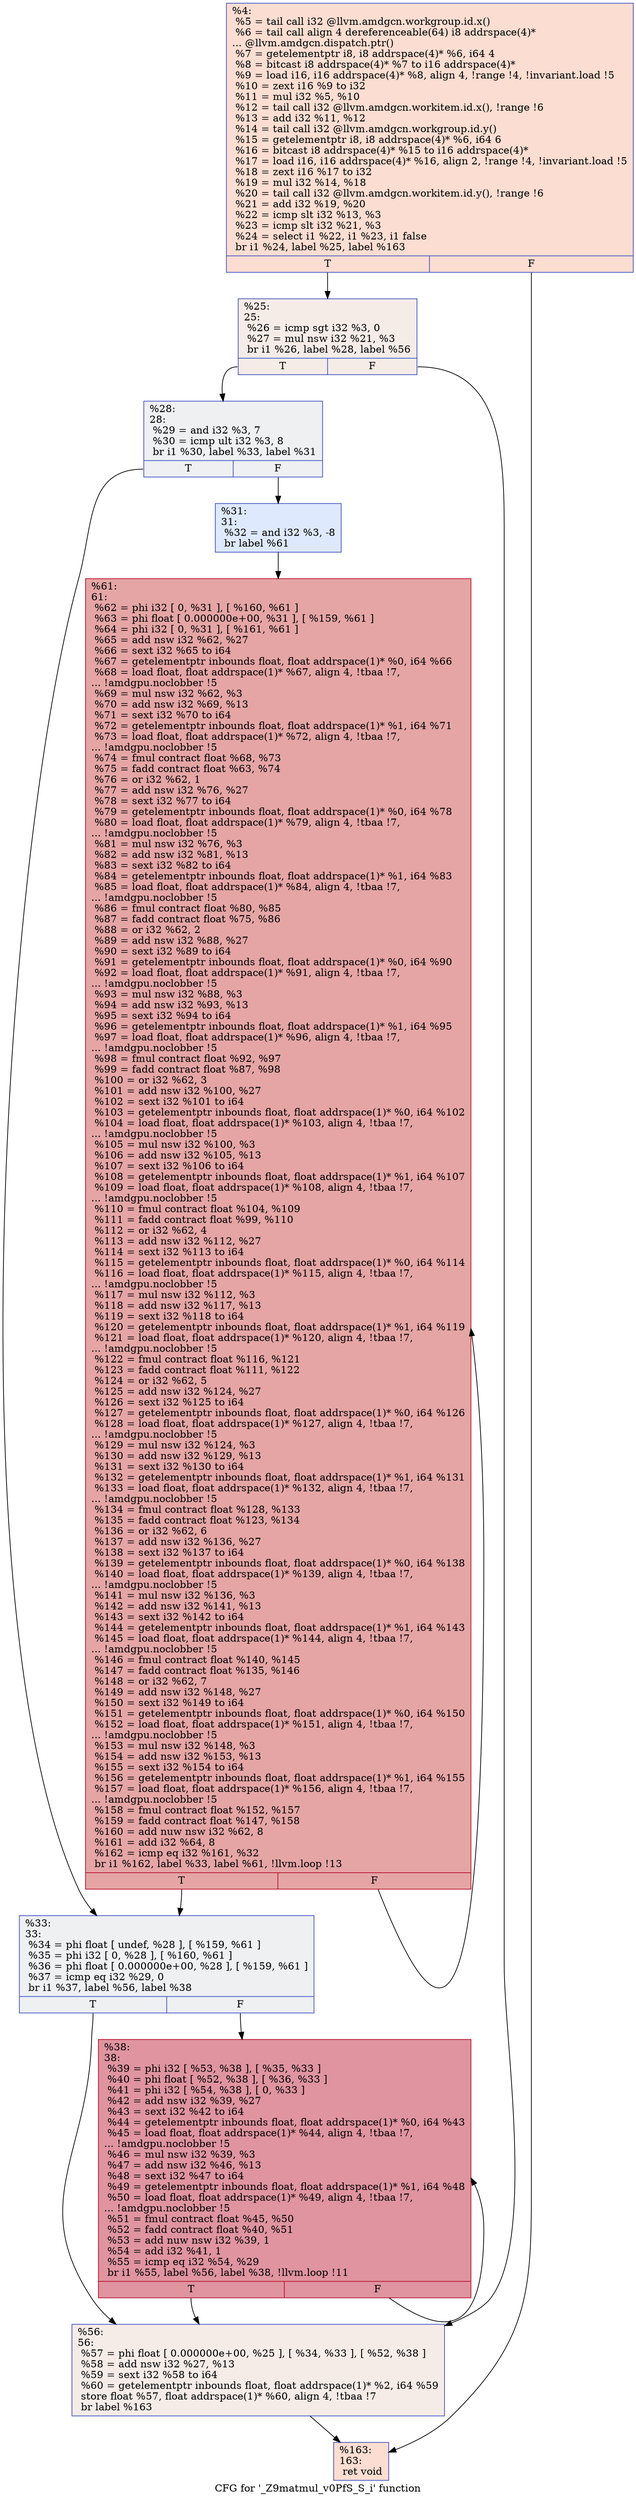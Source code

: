 digraph "CFG for '_Z9matmul_v0PfS_S_i' function" {
	label="CFG for '_Z9matmul_v0PfS_S_i' function";

	Node0x5830c30 [shape=record,color="#3d50c3ff", style=filled, fillcolor="#f7b39670",label="{%4:\l  %5 = tail call i32 @llvm.amdgcn.workgroup.id.x()\l  %6 = tail call align 4 dereferenceable(64) i8 addrspace(4)*\l... @llvm.amdgcn.dispatch.ptr()\l  %7 = getelementptr i8, i8 addrspace(4)* %6, i64 4\l  %8 = bitcast i8 addrspace(4)* %7 to i16 addrspace(4)*\l  %9 = load i16, i16 addrspace(4)* %8, align 4, !range !4, !invariant.load !5\l  %10 = zext i16 %9 to i32\l  %11 = mul i32 %5, %10\l  %12 = tail call i32 @llvm.amdgcn.workitem.id.x(), !range !6\l  %13 = add i32 %11, %12\l  %14 = tail call i32 @llvm.amdgcn.workgroup.id.y()\l  %15 = getelementptr i8, i8 addrspace(4)* %6, i64 6\l  %16 = bitcast i8 addrspace(4)* %15 to i16 addrspace(4)*\l  %17 = load i16, i16 addrspace(4)* %16, align 2, !range !4, !invariant.load !5\l  %18 = zext i16 %17 to i32\l  %19 = mul i32 %14, %18\l  %20 = tail call i32 @llvm.amdgcn.workitem.id.y(), !range !6\l  %21 = add i32 %19, %20\l  %22 = icmp slt i32 %13, %3\l  %23 = icmp slt i32 %21, %3\l  %24 = select i1 %22, i1 %23, i1 false\l  br i1 %24, label %25, label %163\l|{<s0>T|<s1>F}}"];
	Node0x5830c30:s0 -> Node0x58346d0;
	Node0x5830c30:s1 -> Node0x5834760;
	Node0x58346d0 [shape=record,color="#3d50c3ff", style=filled, fillcolor="#ead5c970",label="{%25:\l25:                                               \l  %26 = icmp sgt i32 %3, 0\l  %27 = mul nsw i32 %21, %3\l  br i1 %26, label %28, label %56\l|{<s0>T|<s1>F}}"];
	Node0x58346d0:s0 -> Node0x58349f0;
	Node0x58346d0:s1 -> Node0x5834a40;
	Node0x58349f0 [shape=record,color="#3d50c3ff", style=filled, fillcolor="#d9dce170",label="{%28:\l28:                                               \l  %29 = and i32 %3, 7\l  %30 = icmp ult i32 %3, 8\l  br i1 %30, label %33, label %31\l|{<s0>T|<s1>F}}"];
	Node0x58349f0:s0 -> Node0x5834d00;
	Node0x58349f0:s1 -> Node0x5834d50;
	Node0x5834d50 [shape=record,color="#3d50c3ff", style=filled, fillcolor="#b5cdfa70",label="{%31:\l31:                                               \l  %32 = and i32 %3, -8\l  br label %61\l}"];
	Node0x5834d50 -> Node0x5832da0;
	Node0x5834d00 [shape=record,color="#3d50c3ff", style=filled, fillcolor="#d9dce170",label="{%33:\l33:                                               \l  %34 = phi float [ undef, %28 ], [ %159, %61 ]\l  %35 = phi i32 [ 0, %28 ], [ %160, %61 ]\l  %36 = phi float [ 0.000000e+00, %28 ], [ %159, %61 ]\l  %37 = icmp eq i32 %29, 0\l  br i1 %37, label %56, label %38\l|{<s0>T|<s1>F}}"];
	Node0x5834d00:s0 -> Node0x5834a40;
	Node0x5834d00:s1 -> Node0x58362d0;
	Node0x58362d0 [shape=record,color="#b70d28ff", style=filled, fillcolor="#b70d2870",label="{%38:\l38:                                               \l  %39 = phi i32 [ %53, %38 ], [ %35, %33 ]\l  %40 = phi float [ %52, %38 ], [ %36, %33 ]\l  %41 = phi i32 [ %54, %38 ], [ 0, %33 ]\l  %42 = add nsw i32 %39, %27\l  %43 = sext i32 %42 to i64\l  %44 = getelementptr inbounds float, float addrspace(1)* %0, i64 %43\l  %45 = load float, float addrspace(1)* %44, align 4, !tbaa !7,\l... !amdgpu.noclobber !5\l  %46 = mul nsw i32 %39, %3\l  %47 = add nsw i32 %46, %13\l  %48 = sext i32 %47 to i64\l  %49 = getelementptr inbounds float, float addrspace(1)* %1, i64 %48\l  %50 = load float, float addrspace(1)* %49, align 4, !tbaa !7,\l... !amdgpu.noclobber !5\l  %51 = fmul contract float %45, %50\l  %52 = fadd contract float %40, %51\l  %53 = add nuw nsw i32 %39, 1\l  %54 = add i32 %41, 1\l  %55 = icmp eq i32 %54, %29\l  br i1 %55, label %56, label %38, !llvm.loop !11\l|{<s0>T|<s1>F}}"];
	Node0x58362d0:s0 -> Node0x5834a40;
	Node0x58362d0:s1 -> Node0x58362d0;
	Node0x5834a40 [shape=record,color="#3d50c3ff", style=filled, fillcolor="#ead5c970",label="{%56:\l56:                                               \l  %57 = phi float [ 0.000000e+00, %25 ], [ %34, %33 ], [ %52, %38 ]\l  %58 = add nsw i32 %27, %13\l  %59 = sext i32 %58 to i64\l  %60 = getelementptr inbounds float, float addrspace(1)* %2, i64 %59\l  store float %57, float addrspace(1)* %60, align 4, !tbaa !7\l  br label %163\l}"];
	Node0x5834a40 -> Node0x5834760;
	Node0x5832da0 [shape=record,color="#b70d28ff", style=filled, fillcolor="#c5333470",label="{%61:\l61:                                               \l  %62 = phi i32 [ 0, %31 ], [ %160, %61 ]\l  %63 = phi float [ 0.000000e+00, %31 ], [ %159, %61 ]\l  %64 = phi i32 [ 0, %31 ], [ %161, %61 ]\l  %65 = add nsw i32 %62, %27\l  %66 = sext i32 %65 to i64\l  %67 = getelementptr inbounds float, float addrspace(1)* %0, i64 %66\l  %68 = load float, float addrspace(1)* %67, align 4, !tbaa !7,\l... !amdgpu.noclobber !5\l  %69 = mul nsw i32 %62, %3\l  %70 = add nsw i32 %69, %13\l  %71 = sext i32 %70 to i64\l  %72 = getelementptr inbounds float, float addrspace(1)* %1, i64 %71\l  %73 = load float, float addrspace(1)* %72, align 4, !tbaa !7,\l... !amdgpu.noclobber !5\l  %74 = fmul contract float %68, %73\l  %75 = fadd contract float %63, %74\l  %76 = or i32 %62, 1\l  %77 = add nsw i32 %76, %27\l  %78 = sext i32 %77 to i64\l  %79 = getelementptr inbounds float, float addrspace(1)* %0, i64 %78\l  %80 = load float, float addrspace(1)* %79, align 4, !tbaa !7,\l... !amdgpu.noclobber !5\l  %81 = mul nsw i32 %76, %3\l  %82 = add nsw i32 %81, %13\l  %83 = sext i32 %82 to i64\l  %84 = getelementptr inbounds float, float addrspace(1)* %1, i64 %83\l  %85 = load float, float addrspace(1)* %84, align 4, !tbaa !7,\l... !amdgpu.noclobber !5\l  %86 = fmul contract float %80, %85\l  %87 = fadd contract float %75, %86\l  %88 = or i32 %62, 2\l  %89 = add nsw i32 %88, %27\l  %90 = sext i32 %89 to i64\l  %91 = getelementptr inbounds float, float addrspace(1)* %0, i64 %90\l  %92 = load float, float addrspace(1)* %91, align 4, !tbaa !7,\l... !amdgpu.noclobber !5\l  %93 = mul nsw i32 %88, %3\l  %94 = add nsw i32 %93, %13\l  %95 = sext i32 %94 to i64\l  %96 = getelementptr inbounds float, float addrspace(1)* %1, i64 %95\l  %97 = load float, float addrspace(1)* %96, align 4, !tbaa !7,\l... !amdgpu.noclobber !5\l  %98 = fmul contract float %92, %97\l  %99 = fadd contract float %87, %98\l  %100 = or i32 %62, 3\l  %101 = add nsw i32 %100, %27\l  %102 = sext i32 %101 to i64\l  %103 = getelementptr inbounds float, float addrspace(1)* %0, i64 %102\l  %104 = load float, float addrspace(1)* %103, align 4, !tbaa !7,\l... !amdgpu.noclobber !5\l  %105 = mul nsw i32 %100, %3\l  %106 = add nsw i32 %105, %13\l  %107 = sext i32 %106 to i64\l  %108 = getelementptr inbounds float, float addrspace(1)* %1, i64 %107\l  %109 = load float, float addrspace(1)* %108, align 4, !tbaa !7,\l... !amdgpu.noclobber !5\l  %110 = fmul contract float %104, %109\l  %111 = fadd contract float %99, %110\l  %112 = or i32 %62, 4\l  %113 = add nsw i32 %112, %27\l  %114 = sext i32 %113 to i64\l  %115 = getelementptr inbounds float, float addrspace(1)* %0, i64 %114\l  %116 = load float, float addrspace(1)* %115, align 4, !tbaa !7,\l... !amdgpu.noclobber !5\l  %117 = mul nsw i32 %112, %3\l  %118 = add nsw i32 %117, %13\l  %119 = sext i32 %118 to i64\l  %120 = getelementptr inbounds float, float addrspace(1)* %1, i64 %119\l  %121 = load float, float addrspace(1)* %120, align 4, !tbaa !7,\l... !amdgpu.noclobber !5\l  %122 = fmul contract float %116, %121\l  %123 = fadd contract float %111, %122\l  %124 = or i32 %62, 5\l  %125 = add nsw i32 %124, %27\l  %126 = sext i32 %125 to i64\l  %127 = getelementptr inbounds float, float addrspace(1)* %0, i64 %126\l  %128 = load float, float addrspace(1)* %127, align 4, !tbaa !7,\l... !amdgpu.noclobber !5\l  %129 = mul nsw i32 %124, %3\l  %130 = add nsw i32 %129, %13\l  %131 = sext i32 %130 to i64\l  %132 = getelementptr inbounds float, float addrspace(1)* %1, i64 %131\l  %133 = load float, float addrspace(1)* %132, align 4, !tbaa !7,\l... !amdgpu.noclobber !5\l  %134 = fmul contract float %128, %133\l  %135 = fadd contract float %123, %134\l  %136 = or i32 %62, 6\l  %137 = add nsw i32 %136, %27\l  %138 = sext i32 %137 to i64\l  %139 = getelementptr inbounds float, float addrspace(1)* %0, i64 %138\l  %140 = load float, float addrspace(1)* %139, align 4, !tbaa !7,\l... !amdgpu.noclobber !5\l  %141 = mul nsw i32 %136, %3\l  %142 = add nsw i32 %141, %13\l  %143 = sext i32 %142 to i64\l  %144 = getelementptr inbounds float, float addrspace(1)* %1, i64 %143\l  %145 = load float, float addrspace(1)* %144, align 4, !tbaa !7,\l... !amdgpu.noclobber !5\l  %146 = fmul contract float %140, %145\l  %147 = fadd contract float %135, %146\l  %148 = or i32 %62, 7\l  %149 = add nsw i32 %148, %27\l  %150 = sext i32 %149 to i64\l  %151 = getelementptr inbounds float, float addrspace(1)* %0, i64 %150\l  %152 = load float, float addrspace(1)* %151, align 4, !tbaa !7,\l... !amdgpu.noclobber !5\l  %153 = mul nsw i32 %148, %3\l  %154 = add nsw i32 %153, %13\l  %155 = sext i32 %154 to i64\l  %156 = getelementptr inbounds float, float addrspace(1)* %1, i64 %155\l  %157 = load float, float addrspace(1)* %156, align 4, !tbaa !7,\l... !amdgpu.noclobber !5\l  %158 = fmul contract float %152, %157\l  %159 = fadd contract float %147, %158\l  %160 = add nuw nsw i32 %62, 8\l  %161 = add i32 %64, 8\l  %162 = icmp eq i32 %161, %32\l  br i1 %162, label %33, label %61, !llvm.loop !13\l|{<s0>T|<s1>F}}"];
	Node0x5832da0:s0 -> Node0x5834d00;
	Node0x5832da0:s1 -> Node0x5832da0;
	Node0x5834760 [shape=record,color="#3d50c3ff", style=filled, fillcolor="#f7b39670",label="{%163:\l163:                                              \l  ret void\l}"];
}
